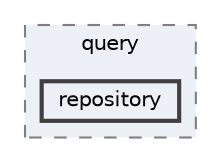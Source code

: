 digraph "repository/core/src/main/java/com/sterlite/cal/config/query/repository"
{
 // LATEX_PDF_SIZE
  bgcolor="transparent";
  edge [fontname=Helvetica,fontsize=10,labelfontname=Helvetica,labelfontsize=10];
  node [fontname=Helvetica,fontsize=10,shape=box,height=0.2,width=0.4];
  compound=true
  subgraph clusterdir_b36b6a18ee273220c0cccaff5749a6ee {
    graph [ bgcolor="#edf0f7", pencolor="grey50", label="query", fontname=Helvetica,fontsize=10 style="filled,dashed", URL="dir_b36b6a18ee273220c0cccaff5749a6ee.html",tooltip=""]
  dir_2926680df7657b9cea3f1e8d586a6a4f [label="repository", fillcolor="#edf0f7", color="grey25", style="filled,bold", URL="dir_2926680df7657b9cea3f1e8d586a6a4f.html",tooltip=""];
  }
}
